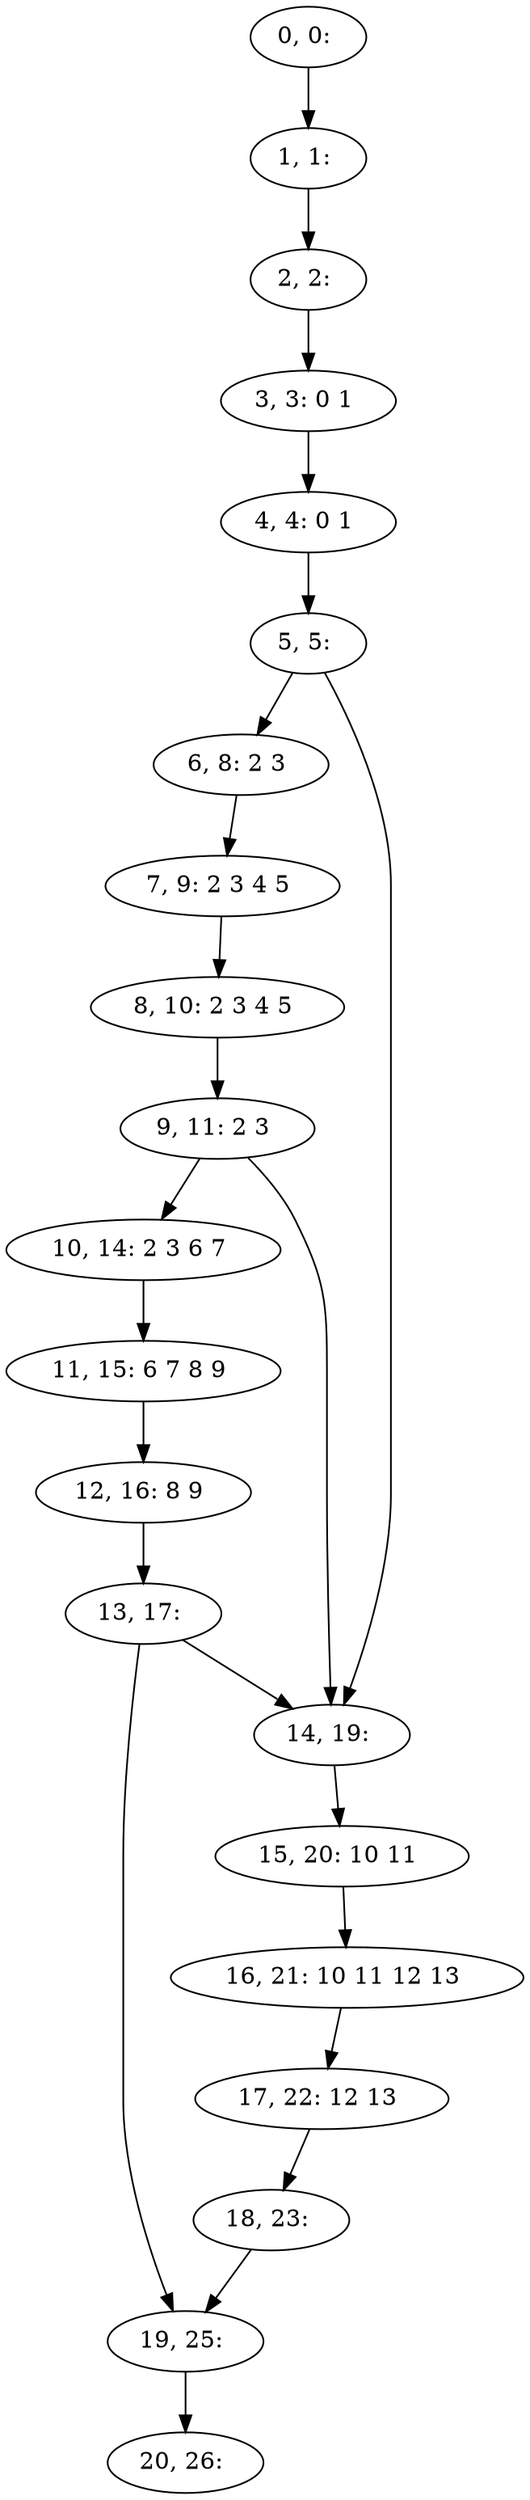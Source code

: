 digraph G {
0[label="0, 0: "];
1[label="1, 1: "];
2[label="2, 2: "];
3[label="3, 3: 0 1 "];
4[label="4, 4: 0 1 "];
5[label="5, 5: "];
6[label="6, 8: 2 3 "];
7[label="7, 9: 2 3 4 5 "];
8[label="8, 10: 2 3 4 5 "];
9[label="9, 11: 2 3 "];
10[label="10, 14: 2 3 6 7 "];
11[label="11, 15: 6 7 8 9 "];
12[label="12, 16: 8 9 "];
13[label="13, 17: "];
14[label="14, 19: "];
15[label="15, 20: 10 11 "];
16[label="16, 21: 10 11 12 13 "];
17[label="17, 22: 12 13 "];
18[label="18, 23: "];
19[label="19, 25: "];
20[label="20, 26: "];
0->1 ;
1->2 ;
2->3 ;
3->4 ;
4->5 ;
5->6 ;
5->14 ;
6->7 ;
7->8 ;
8->9 ;
9->10 ;
9->14 ;
10->11 ;
11->12 ;
12->13 ;
13->14 ;
13->19 ;
14->15 ;
15->16 ;
16->17 ;
17->18 ;
18->19 ;
19->20 ;
}
